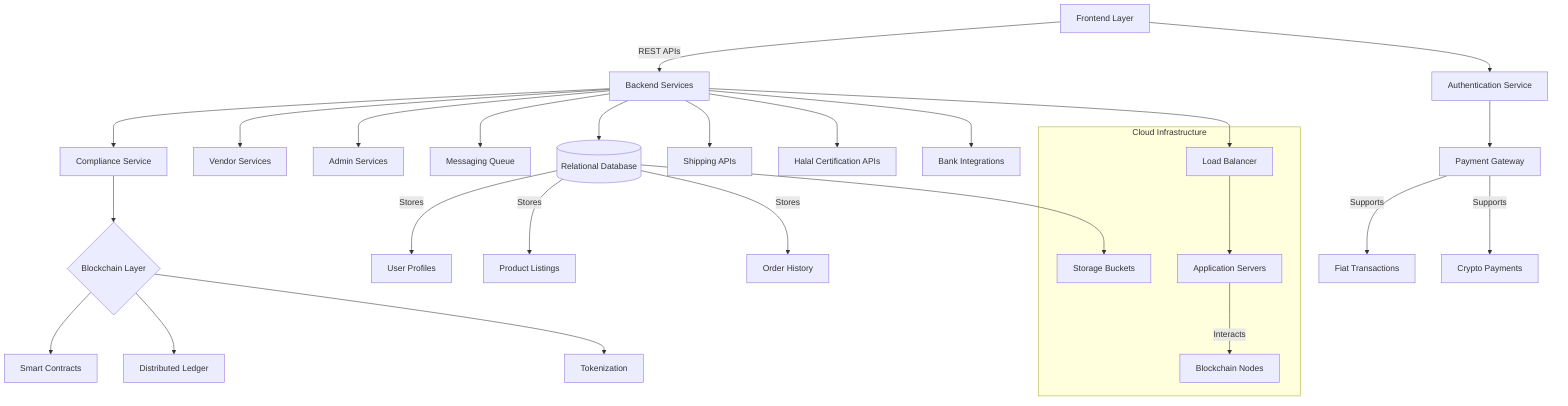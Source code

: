 graph TD
  %% Frontend Layer
  A[Frontend Layer] -->|REST APIs| B[Backend Services]
  A --> F[Authentication Service]

  %% Backend Layer
  B --> G[Compliance Service]
  B --> H[Vendor Services]
  B --> I[Admin Services]
  B --> J[Messaging Queue]

  %% Blockchain Layer
  G --> K{Blockchain Layer}
  K --> K1[Smart Contracts]
  K --> K2[Distributed Ledger]
  K --> K3[Tokenization]

  %% Database Layer
  B --> L[(Relational Database)]
  L -->|Stores| M[User Profiles]
  L -->|Stores| N[Product Listings]
  L -->|Stores| O[Order History]

  %% Payment and Integrations
  F --> P[Payment Gateway]
  P -->|Supports| Q[Fiat Transactions]
  P -->|Supports| R[Crypto Payments]

  %% External Services
  B --> S[Shipping APIs]
  B --> T[Halal Certification APIs]
  B --> U[Bank Integrations]
  
  %% Infrastructure
  subgraph Cloud Infrastructure
    V[Load Balancer]
    W[Application Servers]
    X[Blockchain Nodes]
    Y[Storage Buckets]
  end
  
  B --> V
  V --> W
  W -->|Interacts| X
  L --> Y